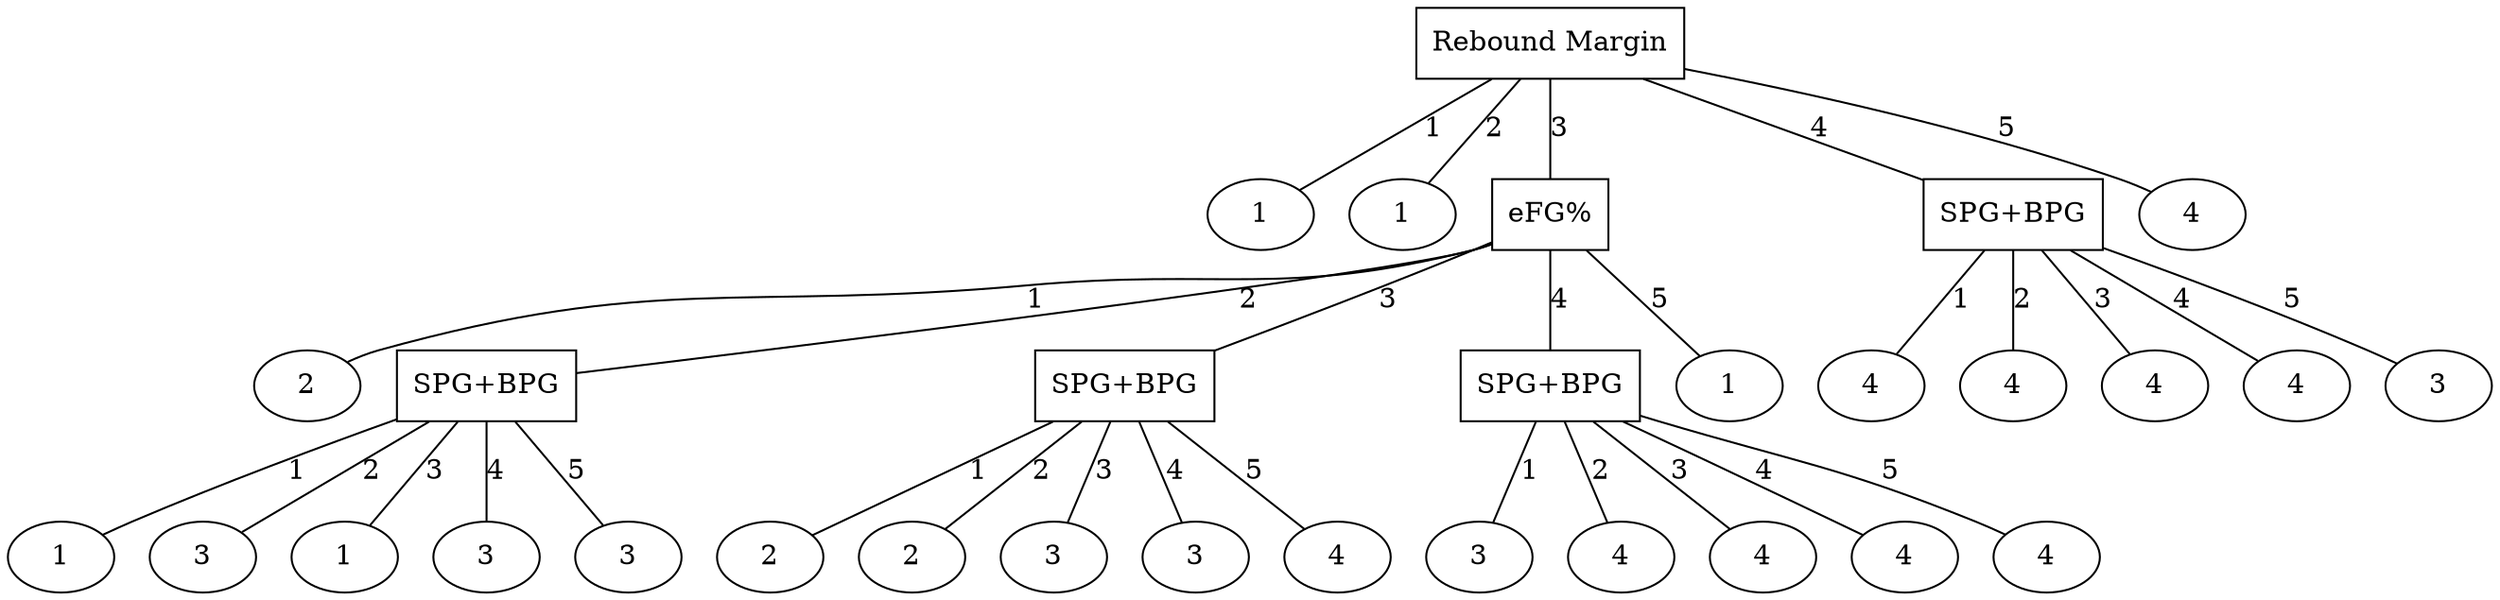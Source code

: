 graph g {
    att0 [label="Rebound Margin" shape=box];
    att1 [label="1"];
    att0--att1 [label="1"];
    att2 [label="1"];
    att0--att2 [label="2"];
    att3 [label="eFG%" shape=box];
    att4 [label="2"];
    att3--att4 [label="1"];
    att5 [label="SPG+BPG" shape=box];
    att6 [label="1"];
    att5--att6 [label="1"];
    att7 [label="3"];
    att5--att7 [label="2"];
    att8 [label="1"];
    att5--att8 [label="3"];
    att9 [label="3"];
    att5--att9 [label="4"];
    att10 [label="3"];
    att5--att10 [label="5"];
    att3--att5 [label="2"];
    att11 [label="SPG+BPG" shape=box];
    att12 [label="2"];
    att11--att12 [label="1"];
    att13 [label="2"];
    att11--att13 [label="2"];
    att14 [label="3"];
    att11--att14 [label="3"];
    att15 [label="3"];
    att11--att15 [label="4"];
    att16 [label="4"];
    att11--att16 [label="5"];
    att3--att11 [label="3"];
    att17 [label="SPG+BPG" shape=box];
    att18 [label="3"];
    att17--att18 [label="1"];
    att19 [label="4"];
    att17--att19 [label="2"];
    att20 [label="4"];
    att17--att20 [label="3"];
    att21 [label="4"];
    att17--att21 [label="4"];
    att22 [label="4"];
    att17--att22 [label="5"];
    att3--att17 [label="4"];
    att23 [label="1"];
    att3--att23 [label="5"];
    att0--att3 [label="3"];
    att24 [label="SPG+BPG" shape=box];
    att25 [label="4"];
    att24--att25 [label="1"];
    att26 [label="4"];
    att24--att26 [label="2"];
    att27 [label="4"];
    att24--att27 [label="3"];
    att28 [label="4"];
    att24--att28 [label="4"];
    att29 [label="3"];
    att24--att29 [label="5"];
    att0--att24 [label="4"];
    att30 [label="4"];
    att0--att30 [label="5"];
}